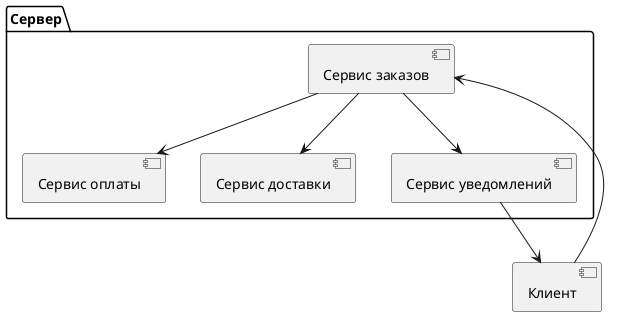 @startuml

component "Клиент"

package "Сервер" {
    component "Сервис заказов"
    component "Сервис оплаты"
    component "Сервис доставки"
    component "Сервис уведомлений"
}

[Клиент] --> [Сервис заказов]
[Сервис заказов] --> [Сервис оплаты]
[Сервис заказов] --> [Сервис уведомлений]
[Сервис уведомлений] --> [Клиент]
[Сервис заказов] --> [Сервис доставки]

@enduml